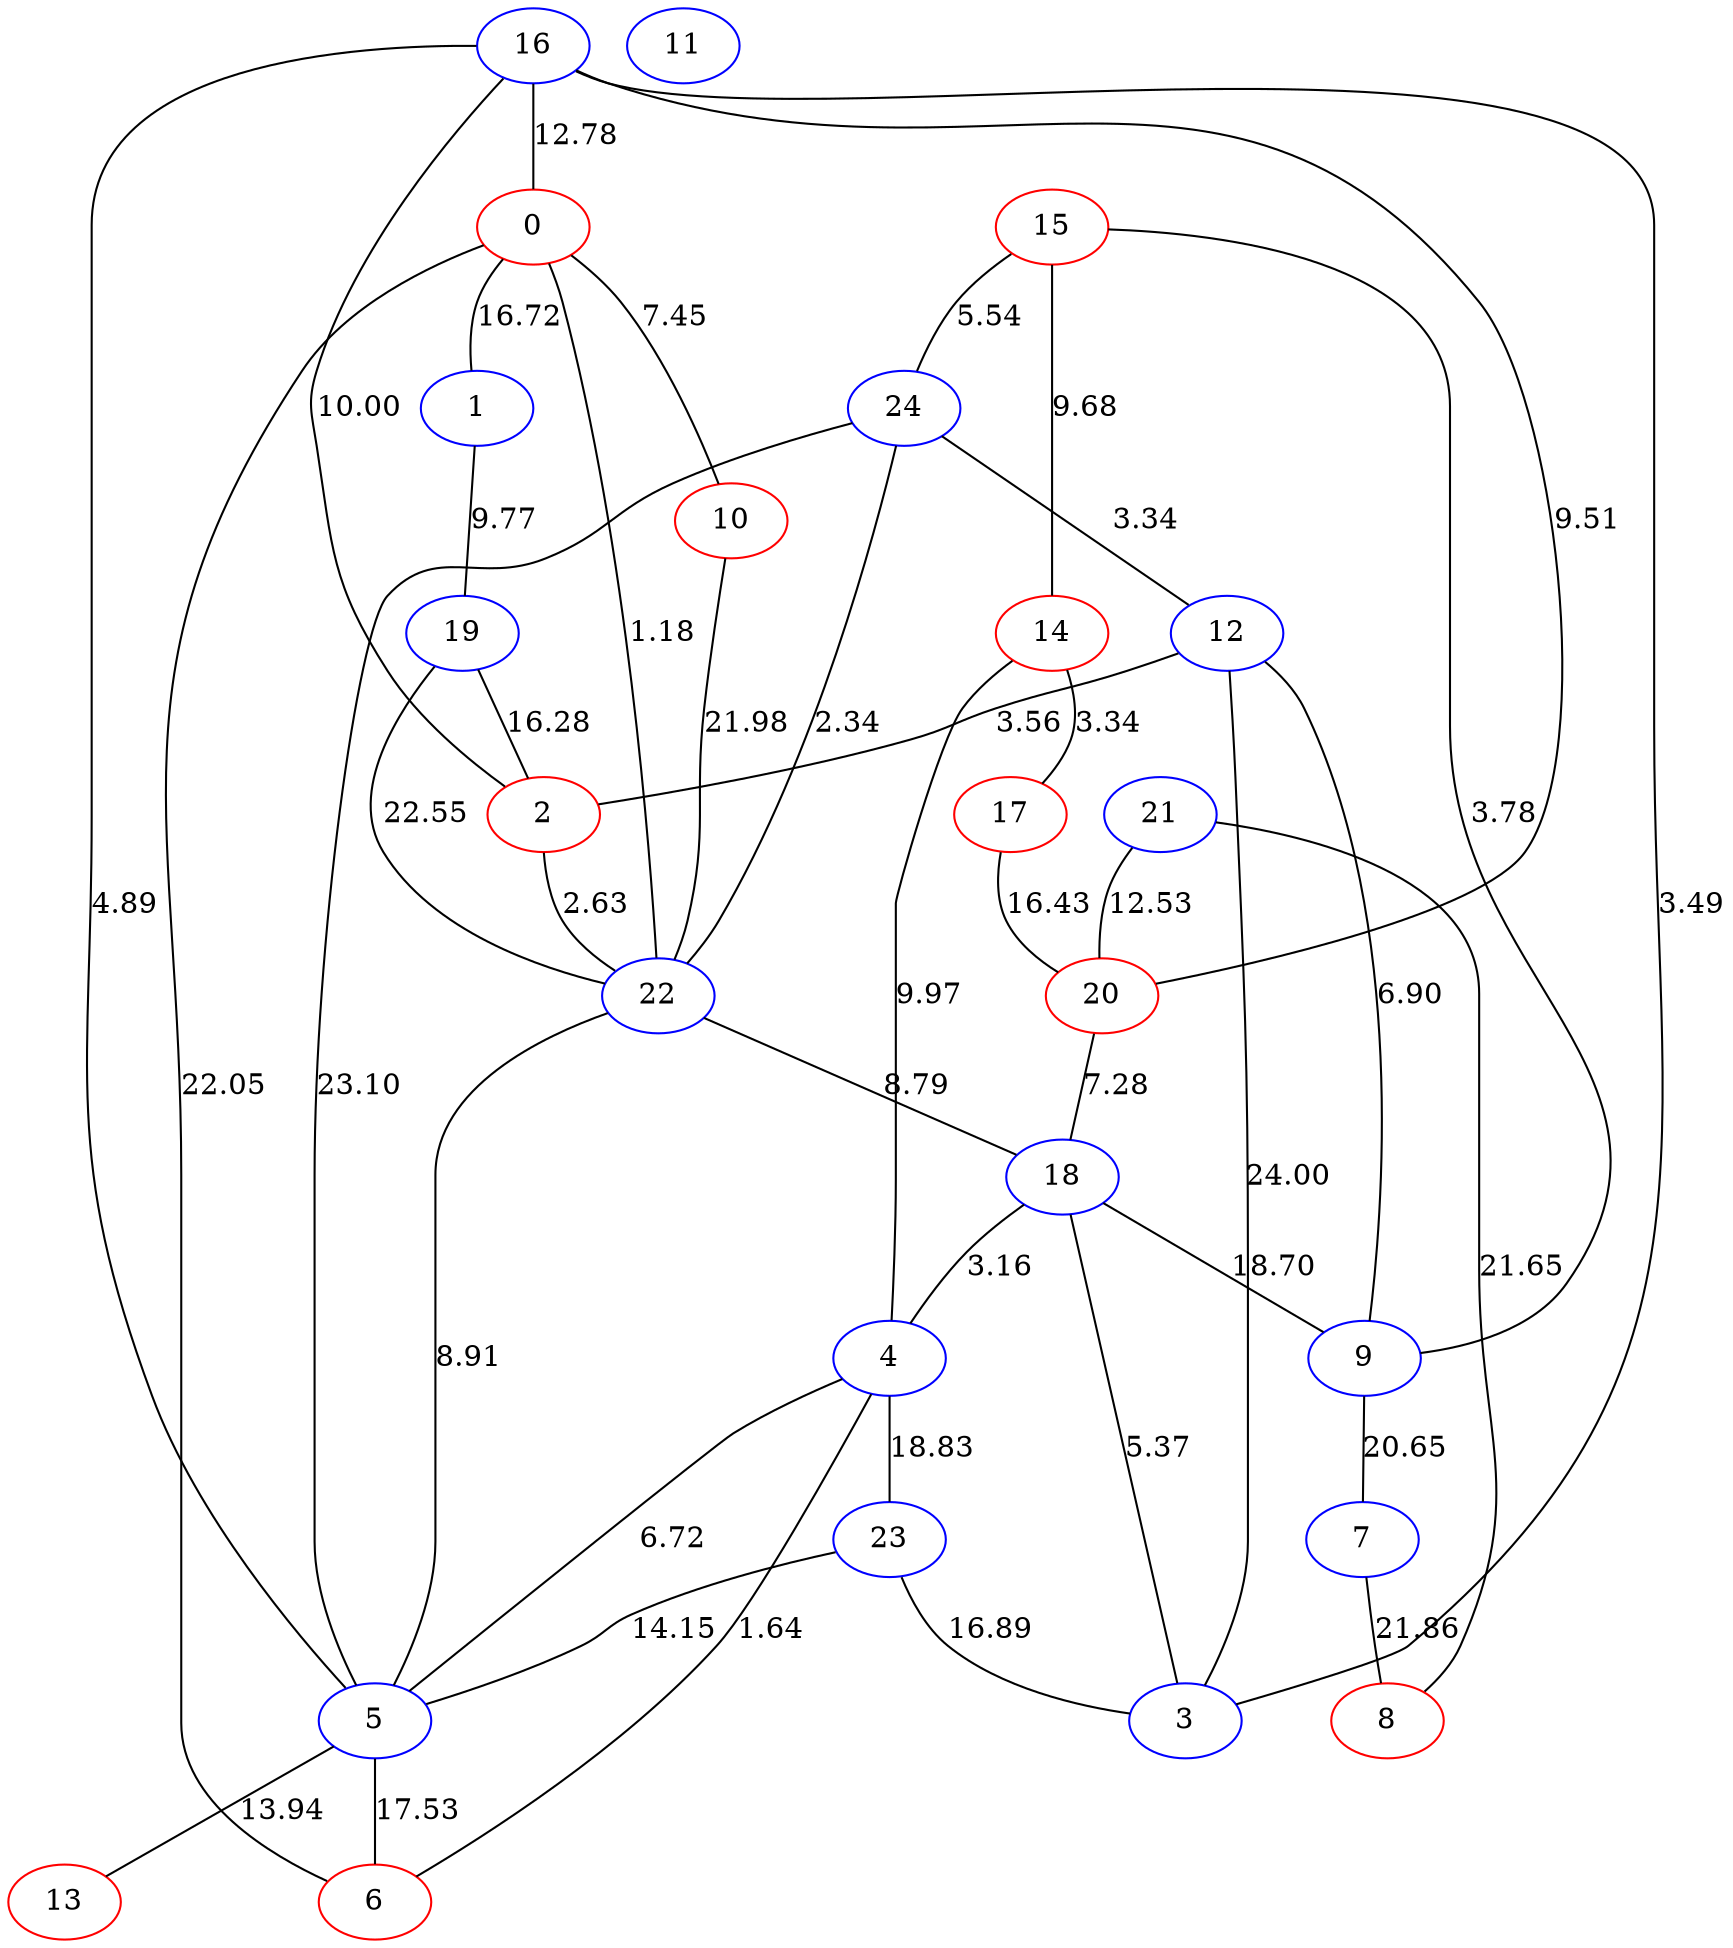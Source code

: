graph {
22[color=blue]
23[color=blue]
24[color=blue]
10[color=red]
11[color=blue]
12[color=blue]
13[color=red]
14[color=red]
15[color=red]
16[color=blue]
17[color=red]
18[color=blue]
19[color=blue]
0[color=red]
1[color=blue]
2[color=red]
3[color=blue]
4[color=blue]
5[color=blue]
6[color=red]
7[color=blue]
8[color=red]
9[color=blue]
20[color=red]
21[color=blue]
16--0[label=12.78]
18--3[label=5.37]
18--4[label=3.16]
21--20[label=12.53]
16--3[label=3.49]
16--2[label=10.00]
6--4[label=1.64]
24--12[label=3.34]
2--22[label=2.63]
24--5[label=23.10]
20--18[label=7.28]
12--9[label=6.90]
5--22[label=8.91]
0--10[label=7.45]
7--8[label=21.86]
12--2[label=3.56]
5--6[label=17.53]
14--4[label=9.97]
16--5[label=4.89]
15--24[label=5.54]
12--3[label=24.00]
19--22[label=22.55]
18--9[label=18.70]
4--23[label=18.83]
9--7[label=20.65]
14--17[label=3.34]
24--22[label=2.34]
19--2[label=16.28]
5--4[label=6.72]
16--20[label=9.51]
10--22[label=21.98]
0--22[label=1.18]
23--3[label=16.89]
23--5[label=14.15]
21--8[label=21.65]
22--18[label=8.79]
0--6[label=22.05]
0--1[label=16.72]
5--13[label=13.94]
15--14[label=9.68]
17--20[label=16.43]
1--19[label=9.77]
15--9[label=3.78]
}